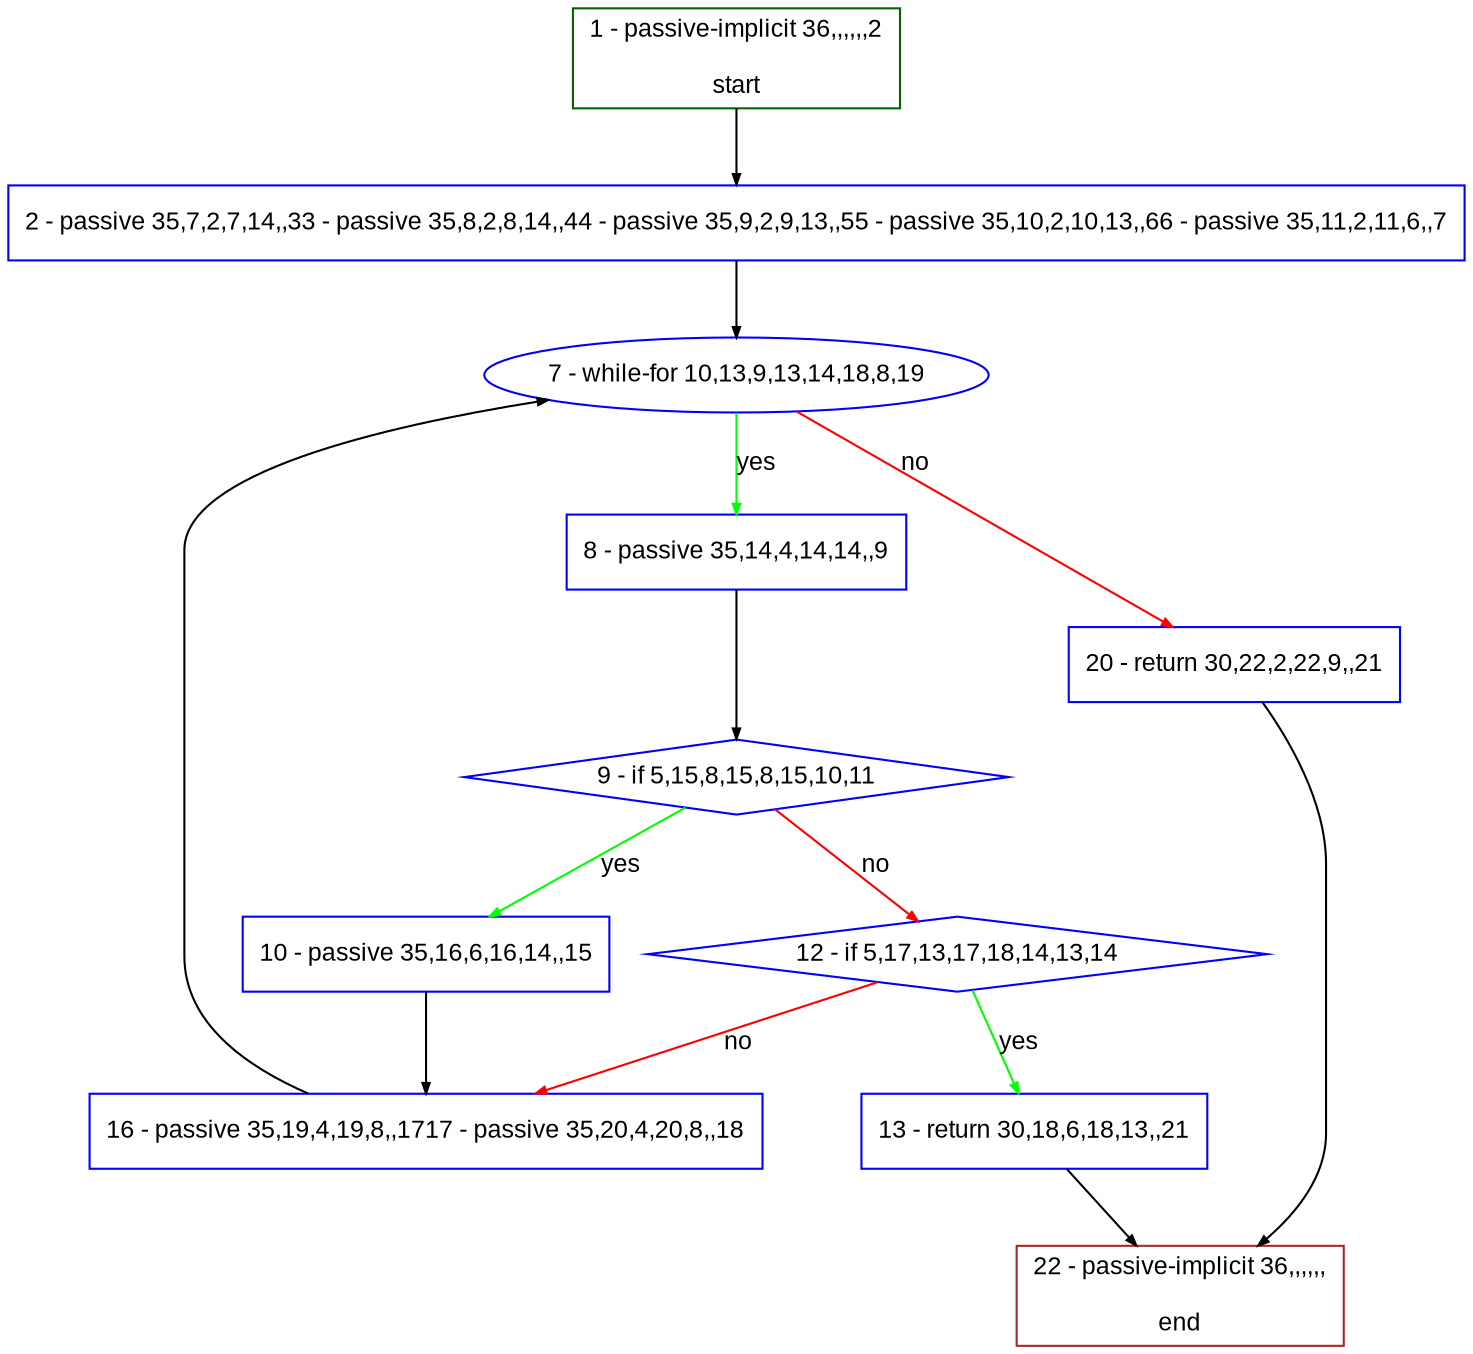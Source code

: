 digraph "" {
  graph [bgcolor="white", fillcolor="#FFFFCC", pack="true", packmode="clust", fontname="Arial", label="", fontsize="12", compound="true", style="rounded,filled"];
  node [node_initialized="no", fillcolor="white", fontname="Arial", label="", color="grey", fontsize="12", fixedsize="false", compound="true", shape="rectangle", style="filled"];
  edge [arrowtail="none", lhead="", fontcolor="black", fontname="Arial", label="", color="black", fontsize="12", arrowhead="normal", arrowsize="0.5", compound="true", ltail="", dir="forward"];
  __N1 [fillcolor="#ffffff", label="2 - passive 35,7,2,7,14,,33 - passive 35,8,2,8,14,,44 - passive 35,9,2,9,13,,55 - passive 35,10,2,10,13,,66 - passive 35,11,2,11,6,,7", color="#0000ff", shape="box", style="filled"];
  __N2 [fillcolor="#ffffff", label="1 - passive-implicit 36,,,,,,2\n\nstart", color="#006400", shape="box", style="filled"];
  __N3 [fillcolor="#ffffff", label="7 - while-for 10,13,9,13,14,18,8,19", color="#0000ff", shape="oval", style="filled"];
  __N4 [fillcolor="#ffffff", label="8 - passive 35,14,4,14,14,,9", color="#0000ff", shape="box", style="filled"];
  __N5 [fillcolor="#ffffff", label="20 - return 30,22,2,22,9,,21", color="#0000ff", shape="box", style="filled"];
  __N6 [fillcolor="#ffffff", label="9 - if 5,15,8,15,8,15,10,11", color="#0000ff", shape="diamond", style="filled"];
  __N7 [fillcolor="#ffffff", label="10 - passive 35,16,6,16,14,,15", color="#0000ff", shape="box", style="filled"];
  __N8 [fillcolor="#ffffff", label="12 - if 5,17,13,17,18,14,13,14", color="#0000ff", shape="diamond", style="filled"];
  __N9 [fillcolor="#ffffff", label="16 - passive 35,19,4,19,8,,1717 - passive 35,20,4,20,8,,18", color="#0000ff", shape="box", style="filled"];
  __N10 [fillcolor="#ffffff", label="13 - return 30,18,6,18,13,,21", color="#0000ff", shape="box", style="filled"];
  __N11 [fillcolor="#ffffff", label="22 - passive-implicit 36,,,,,,\n\nend", color="#a52a2a", shape="box", style="filled"];
  __N2 -> __N1 [arrowtail="none", color="#000000", label="", arrowhead="normal", dir="forward"];
  __N1 -> __N3 [arrowtail="none", color="#000000", label="", arrowhead="normal", dir="forward"];
  __N3 -> __N4 [arrowtail="none", color="#00ff00", label="yes", arrowhead="normal", dir="forward"];
  __N3 -> __N5 [arrowtail="none", color="#ff0000", label="no", arrowhead="normal", dir="forward"];
  __N4 -> __N6 [arrowtail="none", color="#000000", label="", arrowhead="normal", dir="forward"];
  __N6 -> __N7 [arrowtail="none", color="#00ff00", label="yes", arrowhead="normal", dir="forward"];
  __N6 -> __N8 [arrowtail="none", color="#ff0000", label="no", arrowhead="normal", dir="forward"];
  __N7 -> __N9 [arrowtail="none", color="#000000", label="", arrowhead="normal", dir="forward"];
  __N8 -> __N10 [arrowtail="none", color="#00ff00", label="yes", arrowhead="normal", dir="forward"];
  __N8 -> __N9 [arrowtail="none", color="#ff0000", label="no", arrowhead="normal", dir="forward"];
  __N10 -> __N11 [arrowtail="none", color="#000000", label="", arrowhead="normal", dir="forward"];
  __N9 -> __N3 [arrowtail="none", color="#000000", label="", arrowhead="normal", dir="forward"];
  __N5 -> __N11 [arrowtail="none", color="#000000", label="", arrowhead="normal", dir="forward"];
}
